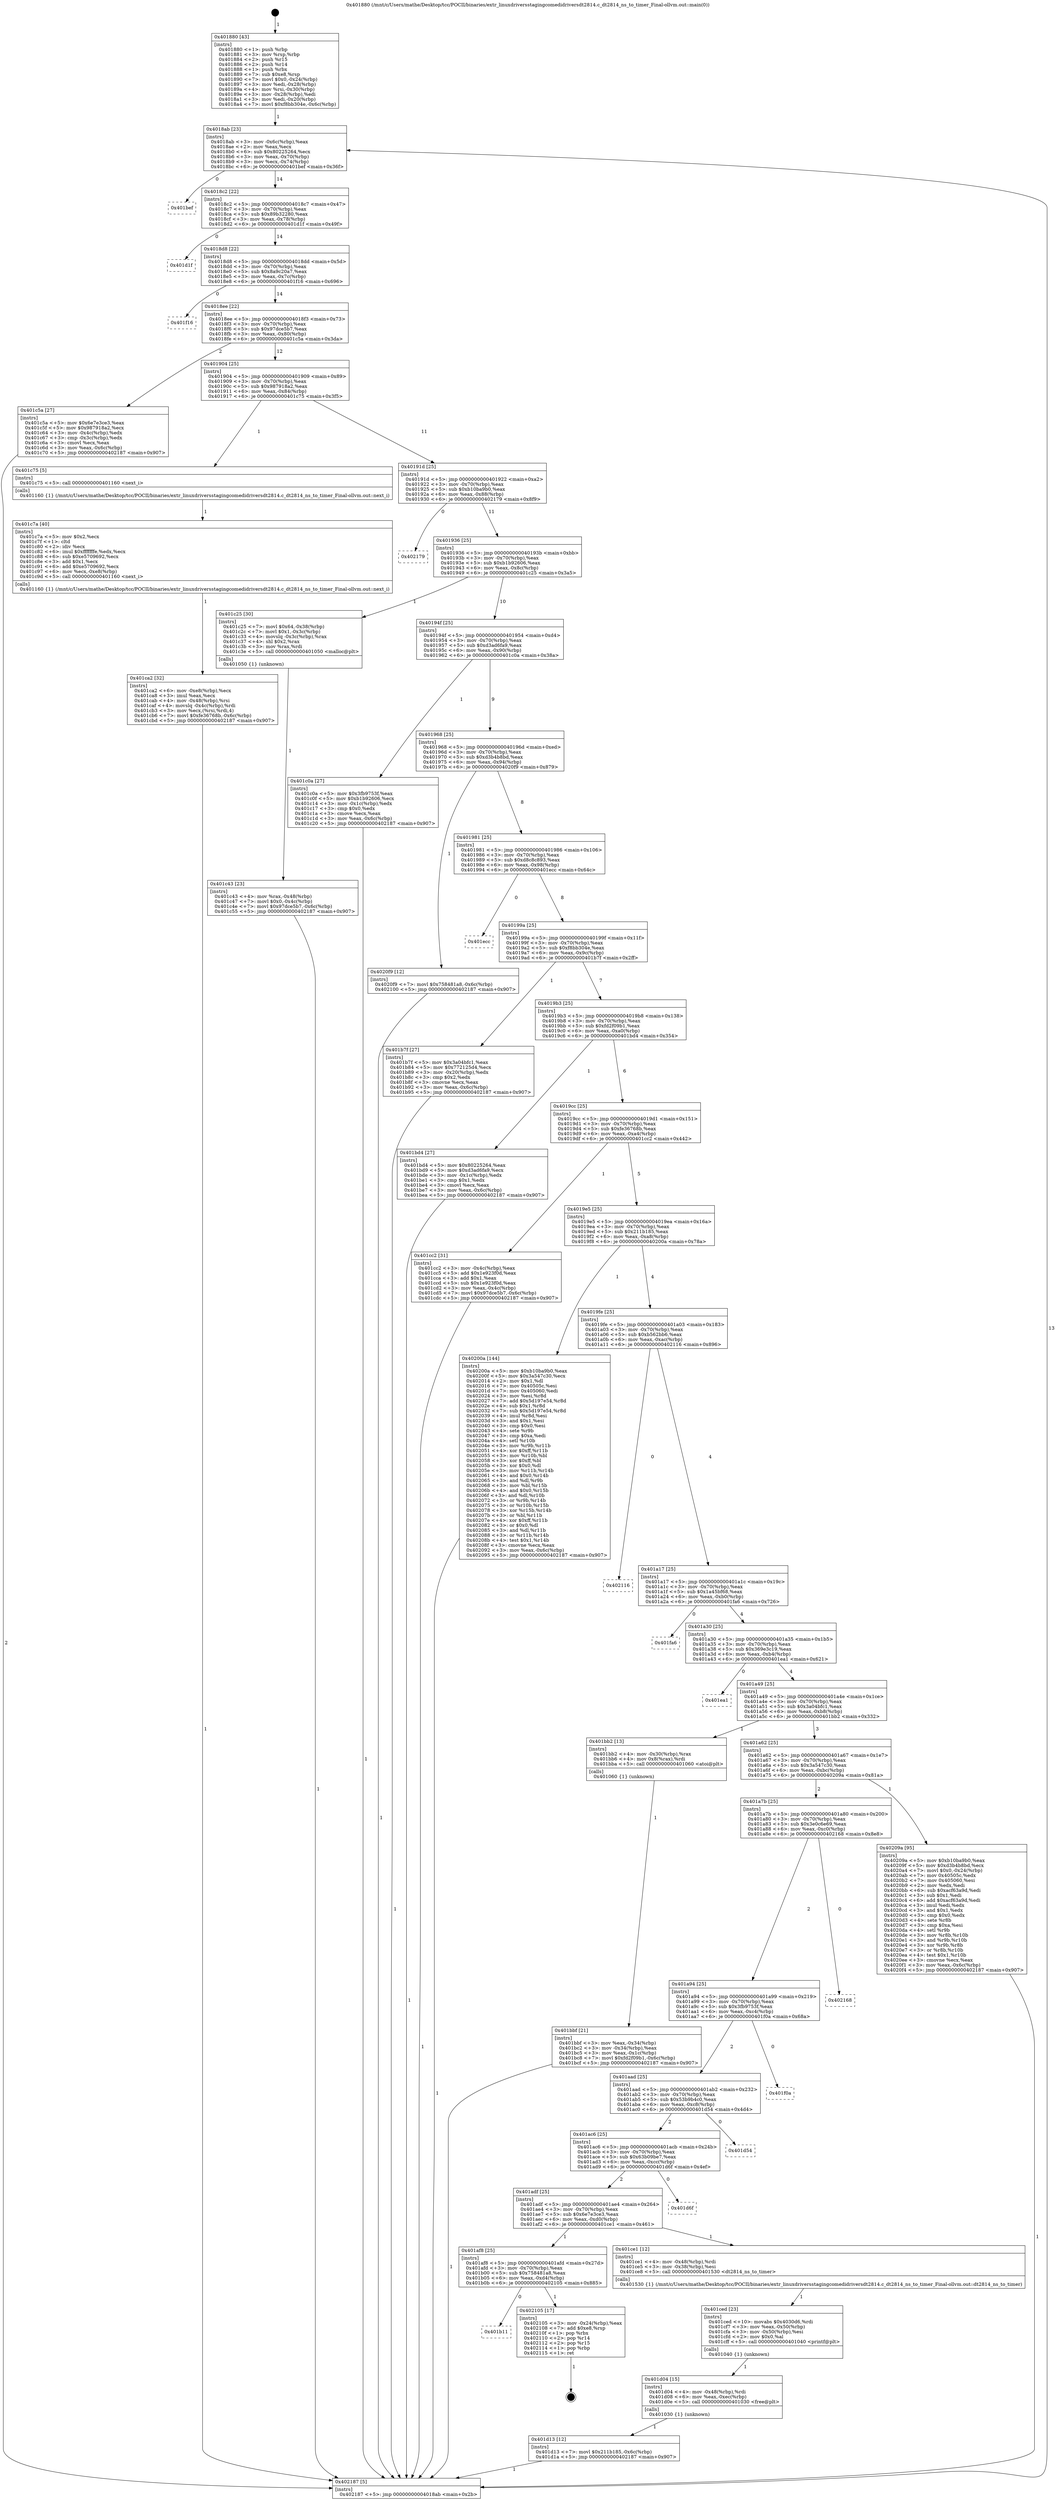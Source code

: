digraph "0x401880" {
  label = "0x401880 (/mnt/c/Users/mathe/Desktop/tcc/POCII/binaries/extr_linuxdriversstagingcomedidriversdt2814.c_dt2814_ns_to_timer_Final-ollvm.out::main(0))"
  labelloc = "t"
  node[shape=record]

  Entry [label="",width=0.3,height=0.3,shape=circle,fillcolor=black,style=filled]
  "0x4018ab" [label="{
     0x4018ab [23]\l
     | [instrs]\l
     &nbsp;&nbsp;0x4018ab \<+3\>: mov -0x6c(%rbp),%eax\l
     &nbsp;&nbsp;0x4018ae \<+2\>: mov %eax,%ecx\l
     &nbsp;&nbsp;0x4018b0 \<+6\>: sub $0x80225264,%ecx\l
     &nbsp;&nbsp;0x4018b6 \<+3\>: mov %eax,-0x70(%rbp)\l
     &nbsp;&nbsp;0x4018b9 \<+3\>: mov %ecx,-0x74(%rbp)\l
     &nbsp;&nbsp;0x4018bc \<+6\>: je 0000000000401bef \<main+0x36f\>\l
  }"]
  "0x401bef" [label="{
     0x401bef\l
  }", style=dashed]
  "0x4018c2" [label="{
     0x4018c2 [22]\l
     | [instrs]\l
     &nbsp;&nbsp;0x4018c2 \<+5\>: jmp 00000000004018c7 \<main+0x47\>\l
     &nbsp;&nbsp;0x4018c7 \<+3\>: mov -0x70(%rbp),%eax\l
     &nbsp;&nbsp;0x4018ca \<+5\>: sub $0x89b32280,%eax\l
     &nbsp;&nbsp;0x4018cf \<+3\>: mov %eax,-0x78(%rbp)\l
     &nbsp;&nbsp;0x4018d2 \<+6\>: je 0000000000401d1f \<main+0x49f\>\l
  }"]
  Exit [label="",width=0.3,height=0.3,shape=circle,fillcolor=black,style=filled,peripheries=2]
  "0x401d1f" [label="{
     0x401d1f\l
  }", style=dashed]
  "0x4018d8" [label="{
     0x4018d8 [22]\l
     | [instrs]\l
     &nbsp;&nbsp;0x4018d8 \<+5\>: jmp 00000000004018dd \<main+0x5d\>\l
     &nbsp;&nbsp;0x4018dd \<+3\>: mov -0x70(%rbp),%eax\l
     &nbsp;&nbsp;0x4018e0 \<+5\>: sub $0x8a9c20a7,%eax\l
     &nbsp;&nbsp;0x4018e5 \<+3\>: mov %eax,-0x7c(%rbp)\l
     &nbsp;&nbsp;0x4018e8 \<+6\>: je 0000000000401f16 \<main+0x696\>\l
  }"]
  "0x401b11" [label="{
     0x401b11\l
  }", style=dashed]
  "0x401f16" [label="{
     0x401f16\l
  }", style=dashed]
  "0x4018ee" [label="{
     0x4018ee [22]\l
     | [instrs]\l
     &nbsp;&nbsp;0x4018ee \<+5\>: jmp 00000000004018f3 \<main+0x73\>\l
     &nbsp;&nbsp;0x4018f3 \<+3\>: mov -0x70(%rbp),%eax\l
     &nbsp;&nbsp;0x4018f6 \<+5\>: sub $0x97dce5b7,%eax\l
     &nbsp;&nbsp;0x4018fb \<+3\>: mov %eax,-0x80(%rbp)\l
     &nbsp;&nbsp;0x4018fe \<+6\>: je 0000000000401c5a \<main+0x3da\>\l
  }"]
  "0x402105" [label="{
     0x402105 [17]\l
     | [instrs]\l
     &nbsp;&nbsp;0x402105 \<+3\>: mov -0x24(%rbp),%eax\l
     &nbsp;&nbsp;0x402108 \<+7\>: add $0xe8,%rsp\l
     &nbsp;&nbsp;0x40210f \<+1\>: pop %rbx\l
     &nbsp;&nbsp;0x402110 \<+2\>: pop %r14\l
     &nbsp;&nbsp;0x402112 \<+2\>: pop %r15\l
     &nbsp;&nbsp;0x402114 \<+1\>: pop %rbp\l
     &nbsp;&nbsp;0x402115 \<+1\>: ret\l
  }"]
  "0x401c5a" [label="{
     0x401c5a [27]\l
     | [instrs]\l
     &nbsp;&nbsp;0x401c5a \<+5\>: mov $0x6e7e3ce3,%eax\l
     &nbsp;&nbsp;0x401c5f \<+5\>: mov $0x987918a2,%ecx\l
     &nbsp;&nbsp;0x401c64 \<+3\>: mov -0x4c(%rbp),%edx\l
     &nbsp;&nbsp;0x401c67 \<+3\>: cmp -0x3c(%rbp),%edx\l
     &nbsp;&nbsp;0x401c6a \<+3\>: cmovl %ecx,%eax\l
     &nbsp;&nbsp;0x401c6d \<+3\>: mov %eax,-0x6c(%rbp)\l
     &nbsp;&nbsp;0x401c70 \<+5\>: jmp 0000000000402187 \<main+0x907\>\l
  }"]
  "0x401904" [label="{
     0x401904 [25]\l
     | [instrs]\l
     &nbsp;&nbsp;0x401904 \<+5\>: jmp 0000000000401909 \<main+0x89\>\l
     &nbsp;&nbsp;0x401909 \<+3\>: mov -0x70(%rbp),%eax\l
     &nbsp;&nbsp;0x40190c \<+5\>: sub $0x987918a2,%eax\l
     &nbsp;&nbsp;0x401911 \<+6\>: mov %eax,-0x84(%rbp)\l
     &nbsp;&nbsp;0x401917 \<+6\>: je 0000000000401c75 \<main+0x3f5\>\l
  }"]
  "0x401d13" [label="{
     0x401d13 [12]\l
     | [instrs]\l
     &nbsp;&nbsp;0x401d13 \<+7\>: movl $0x211b185,-0x6c(%rbp)\l
     &nbsp;&nbsp;0x401d1a \<+5\>: jmp 0000000000402187 \<main+0x907\>\l
  }"]
  "0x401c75" [label="{
     0x401c75 [5]\l
     | [instrs]\l
     &nbsp;&nbsp;0x401c75 \<+5\>: call 0000000000401160 \<next_i\>\l
     | [calls]\l
     &nbsp;&nbsp;0x401160 \{1\} (/mnt/c/Users/mathe/Desktop/tcc/POCII/binaries/extr_linuxdriversstagingcomedidriversdt2814.c_dt2814_ns_to_timer_Final-ollvm.out::next_i)\l
  }"]
  "0x40191d" [label="{
     0x40191d [25]\l
     | [instrs]\l
     &nbsp;&nbsp;0x40191d \<+5\>: jmp 0000000000401922 \<main+0xa2\>\l
     &nbsp;&nbsp;0x401922 \<+3\>: mov -0x70(%rbp),%eax\l
     &nbsp;&nbsp;0x401925 \<+5\>: sub $0xb10ba9b0,%eax\l
     &nbsp;&nbsp;0x40192a \<+6\>: mov %eax,-0x88(%rbp)\l
     &nbsp;&nbsp;0x401930 \<+6\>: je 0000000000402179 \<main+0x8f9\>\l
  }"]
  "0x401d04" [label="{
     0x401d04 [15]\l
     | [instrs]\l
     &nbsp;&nbsp;0x401d04 \<+4\>: mov -0x48(%rbp),%rdi\l
     &nbsp;&nbsp;0x401d08 \<+6\>: mov %eax,-0xec(%rbp)\l
     &nbsp;&nbsp;0x401d0e \<+5\>: call 0000000000401030 \<free@plt\>\l
     | [calls]\l
     &nbsp;&nbsp;0x401030 \{1\} (unknown)\l
  }"]
  "0x402179" [label="{
     0x402179\l
  }", style=dashed]
  "0x401936" [label="{
     0x401936 [25]\l
     | [instrs]\l
     &nbsp;&nbsp;0x401936 \<+5\>: jmp 000000000040193b \<main+0xbb\>\l
     &nbsp;&nbsp;0x40193b \<+3\>: mov -0x70(%rbp),%eax\l
     &nbsp;&nbsp;0x40193e \<+5\>: sub $0xb1b92606,%eax\l
     &nbsp;&nbsp;0x401943 \<+6\>: mov %eax,-0x8c(%rbp)\l
     &nbsp;&nbsp;0x401949 \<+6\>: je 0000000000401c25 \<main+0x3a5\>\l
  }"]
  "0x401ced" [label="{
     0x401ced [23]\l
     | [instrs]\l
     &nbsp;&nbsp;0x401ced \<+10\>: movabs $0x4030d6,%rdi\l
     &nbsp;&nbsp;0x401cf7 \<+3\>: mov %eax,-0x50(%rbp)\l
     &nbsp;&nbsp;0x401cfa \<+3\>: mov -0x50(%rbp),%esi\l
     &nbsp;&nbsp;0x401cfd \<+2\>: mov $0x0,%al\l
     &nbsp;&nbsp;0x401cff \<+5\>: call 0000000000401040 \<printf@plt\>\l
     | [calls]\l
     &nbsp;&nbsp;0x401040 \{1\} (unknown)\l
  }"]
  "0x401c25" [label="{
     0x401c25 [30]\l
     | [instrs]\l
     &nbsp;&nbsp;0x401c25 \<+7\>: movl $0x64,-0x38(%rbp)\l
     &nbsp;&nbsp;0x401c2c \<+7\>: movl $0x1,-0x3c(%rbp)\l
     &nbsp;&nbsp;0x401c33 \<+4\>: movslq -0x3c(%rbp),%rax\l
     &nbsp;&nbsp;0x401c37 \<+4\>: shl $0x2,%rax\l
     &nbsp;&nbsp;0x401c3b \<+3\>: mov %rax,%rdi\l
     &nbsp;&nbsp;0x401c3e \<+5\>: call 0000000000401050 \<malloc@plt\>\l
     | [calls]\l
     &nbsp;&nbsp;0x401050 \{1\} (unknown)\l
  }"]
  "0x40194f" [label="{
     0x40194f [25]\l
     | [instrs]\l
     &nbsp;&nbsp;0x40194f \<+5\>: jmp 0000000000401954 \<main+0xd4\>\l
     &nbsp;&nbsp;0x401954 \<+3\>: mov -0x70(%rbp),%eax\l
     &nbsp;&nbsp;0x401957 \<+5\>: sub $0xd3ad6fa9,%eax\l
     &nbsp;&nbsp;0x40195c \<+6\>: mov %eax,-0x90(%rbp)\l
     &nbsp;&nbsp;0x401962 \<+6\>: je 0000000000401c0a \<main+0x38a\>\l
  }"]
  "0x401af8" [label="{
     0x401af8 [25]\l
     | [instrs]\l
     &nbsp;&nbsp;0x401af8 \<+5\>: jmp 0000000000401afd \<main+0x27d\>\l
     &nbsp;&nbsp;0x401afd \<+3\>: mov -0x70(%rbp),%eax\l
     &nbsp;&nbsp;0x401b00 \<+5\>: sub $0x758481a8,%eax\l
     &nbsp;&nbsp;0x401b05 \<+6\>: mov %eax,-0xd4(%rbp)\l
     &nbsp;&nbsp;0x401b0b \<+6\>: je 0000000000402105 \<main+0x885\>\l
  }"]
  "0x401c0a" [label="{
     0x401c0a [27]\l
     | [instrs]\l
     &nbsp;&nbsp;0x401c0a \<+5\>: mov $0x3fb9753f,%eax\l
     &nbsp;&nbsp;0x401c0f \<+5\>: mov $0xb1b92606,%ecx\l
     &nbsp;&nbsp;0x401c14 \<+3\>: mov -0x1c(%rbp),%edx\l
     &nbsp;&nbsp;0x401c17 \<+3\>: cmp $0x0,%edx\l
     &nbsp;&nbsp;0x401c1a \<+3\>: cmove %ecx,%eax\l
     &nbsp;&nbsp;0x401c1d \<+3\>: mov %eax,-0x6c(%rbp)\l
     &nbsp;&nbsp;0x401c20 \<+5\>: jmp 0000000000402187 \<main+0x907\>\l
  }"]
  "0x401968" [label="{
     0x401968 [25]\l
     | [instrs]\l
     &nbsp;&nbsp;0x401968 \<+5\>: jmp 000000000040196d \<main+0xed\>\l
     &nbsp;&nbsp;0x40196d \<+3\>: mov -0x70(%rbp),%eax\l
     &nbsp;&nbsp;0x401970 \<+5\>: sub $0xd3b4b8bd,%eax\l
     &nbsp;&nbsp;0x401975 \<+6\>: mov %eax,-0x94(%rbp)\l
     &nbsp;&nbsp;0x40197b \<+6\>: je 00000000004020f9 \<main+0x879\>\l
  }"]
  "0x401ce1" [label="{
     0x401ce1 [12]\l
     | [instrs]\l
     &nbsp;&nbsp;0x401ce1 \<+4\>: mov -0x48(%rbp),%rdi\l
     &nbsp;&nbsp;0x401ce5 \<+3\>: mov -0x38(%rbp),%esi\l
     &nbsp;&nbsp;0x401ce8 \<+5\>: call 0000000000401530 \<dt2814_ns_to_timer\>\l
     | [calls]\l
     &nbsp;&nbsp;0x401530 \{1\} (/mnt/c/Users/mathe/Desktop/tcc/POCII/binaries/extr_linuxdriversstagingcomedidriversdt2814.c_dt2814_ns_to_timer_Final-ollvm.out::dt2814_ns_to_timer)\l
  }"]
  "0x4020f9" [label="{
     0x4020f9 [12]\l
     | [instrs]\l
     &nbsp;&nbsp;0x4020f9 \<+7\>: movl $0x758481a8,-0x6c(%rbp)\l
     &nbsp;&nbsp;0x402100 \<+5\>: jmp 0000000000402187 \<main+0x907\>\l
  }"]
  "0x401981" [label="{
     0x401981 [25]\l
     | [instrs]\l
     &nbsp;&nbsp;0x401981 \<+5\>: jmp 0000000000401986 \<main+0x106\>\l
     &nbsp;&nbsp;0x401986 \<+3\>: mov -0x70(%rbp),%eax\l
     &nbsp;&nbsp;0x401989 \<+5\>: sub $0xd8c8c893,%eax\l
     &nbsp;&nbsp;0x40198e \<+6\>: mov %eax,-0x98(%rbp)\l
     &nbsp;&nbsp;0x401994 \<+6\>: je 0000000000401ecc \<main+0x64c\>\l
  }"]
  "0x401adf" [label="{
     0x401adf [25]\l
     | [instrs]\l
     &nbsp;&nbsp;0x401adf \<+5\>: jmp 0000000000401ae4 \<main+0x264\>\l
     &nbsp;&nbsp;0x401ae4 \<+3\>: mov -0x70(%rbp),%eax\l
     &nbsp;&nbsp;0x401ae7 \<+5\>: sub $0x6e7e3ce3,%eax\l
     &nbsp;&nbsp;0x401aec \<+6\>: mov %eax,-0xd0(%rbp)\l
     &nbsp;&nbsp;0x401af2 \<+6\>: je 0000000000401ce1 \<main+0x461\>\l
  }"]
  "0x401ecc" [label="{
     0x401ecc\l
  }", style=dashed]
  "0x40199a" [label="{
     0x40199a [25]\l
     | [instrs]\l
     &nbsp;&nbsp;0x40199a \<+5\>: jmp 000000000040199f \<main+0x11f\>\l
     &nbsp;&nbsp;0x40199f \<+3\>: mov -0x70(%rbp),%eax\l
     &nbsp;&nbsp;0x4019a2 \<+5\>: sub $0xf8bb304e,%eax\l
     &nbsp;&nbsp;0x4019a7 \<+6\>: mov %eax,-0x9c(%rbp)\l
     &nbsp;&nbsp;0x4019ad \<+6\>: je 0000000000401b7f \<main+0x2ff\>\l
  }"]
  "0x401d6f" [label="{
     0x401d6f\l
  }", style=dashed]
  "0x401b7f" [label="{
     0x401b7f [27]\l
     | [instrs]\l
     &nbsp;&nbsp;0x401b7f \<+5\>: mov $0x3a04bfc1,%eax\l
     &nbsp;&nbsp;0x401b84 \<+5\>: mov $0x772125d4,%ecx\l
     &nbsp;&nbsp;0x401b89 \<+3\>: mov -0x20(%rbp),%edx\l
     &nbsp;&nbsp;0x401b8c \<+3\>: cmp $0x2,%edx\l
     &nbsp;&nbsp;0x401b8f \<+3\>: cmovne %ecx,%eax\l
     &nbsp;&nbsp;0x401b92 \<+3\>: mov %eax,-0x6c(%rbp)\l
     &nbsp;&nbsp;0x401b95 \<+5\>: jmp 0000000000402187 \<main+0x907\>\l
  }"]
  "0x4019b3" [label="{
     0x4019b3 [25]\l
     | [instrs]\l
     &nbsp;&nbsp;0x4019b3 \<+5\>: jmp 00000000004019b8 \<main+0x138\>\l
     &nbsp;&nbsp;0x4019b8 \<+3\>: mov -0x70(%rbp),%eax\l
     &nbsp;&nbsp;0x4019bb \<+5\>: sub $0xfd2f09b1,%eax\l
     &nbsp;&nbsp;0x4019c0 \<+6\>: mov %eax,-0xa0(%rbp)\l
     &nbsp;&nbsp;0x4019c6 \<+6\>: je 0000000000401bd4 \<main+0x354\>\l
  }"]
  "0x402187" [label="{
     0x402187 [5]\l
     | [instrs]\l
     &nbsp;&nbsp;0x402187 \<+5\>: jmp 00000000004018ab \<main+0x2b\>\l
  }"]
  "0x401880" [label="{
     0x401880 [43]\l
     | [instrs]\l
     &nbsp;&nbsp;0x401880 \<+1\>: push %rbp\l
     &nbsp;&nbsp;0x401881 \<+3\>: mov %rsp,%rbp\l
     &nbsp;&nbsp;0x401884 \<+2\>: push %r15\l
     &nbsp;&nbsp;0x401886 \<+2\>: push %r14\l
     &nbsp;&nbsp;0x401888 \<+1\>: push %rbx\l
     &nbsp;&nbsp;0x401889 \<+7\>: sub $0xe8,%rsp\l
     &nbsp;&nbsp;0x401890 \<+7\>: movl $0x0,-0x24(%rbp)\l
     &nbsp;&nbsp;0x401897 \<+3\>: mov %edi,-0x28(%rbp)\l
     &nbsp;&nbsp;0x40189a \<+4\>: mov %rsi,-0x30(%rbp)\l
     &nbsp;&nbsp;0x40189e \<+3\>: mov -0x28(%rbp),%edi\l
     &nbsp;&nbsp;0x4018a1 \<+3\>: mov %edi,-0x20(%rbp)\l
     &nbsp;&nbsp;0x4018a4 \<+7\>: movl $0xf8bb304e,-0x6c(%rbp)\l
  }"]
  "0x401ac6" [label="{
     0x401ac6 [25]\l
     | [instrs]\l
     &nbsp;&nbsp;0x401ac6 \<+5\>: jmp 0000000000401acb \<main+0x24b\>\l
     &nbsp;&nbsp;0x401acb \<+3\>: mov -0x70(%rbp),%eax\l
     &nbsp;&nbsp;0x401ace \<+5\>: sub $0x63b09be7,%eax\l
     &nbsp;&nbsp;0x401ad3 \<+6\>: mov %eax,-0xcc(%rbp)\l
     &nbsp;&nbsp;0x401ad9 \<+6\>: je 0000000000401d6f \<main+0x4ef\>\l
  }"]
  "0x401bd4" [label="{
     0x401bd4 [27]\l
     | [instrs]\l
     &nbsp;&nbsp;0x401bd4 \<+5\>: mov $0x80225264,%eax\l
     &nbsp;&nbsp;0x401bd9 \<+5\>: mov $0xd3ad6fa9,%ecx\l
     &nbsp;&nbsp;0x401bde \<+3\>: mov -0x1c(%rbp),%edx\l
     &nbsp;&nbsp;0x401be1 \<+3\>: cmp $0x1,%edx\l
     &nbsp;&nbsp;0x401be4 \<+3\>: cmovl %ecx,%eax\l
     &nbsp;&nbsp;0x401be7 \<+3\>: mov %eax,-0x6c(%rbp)\l
     &nbsp;&nbsp;0x401bea \<+5\>: jmp 0000000000402187 \<main+0x907\>\l
  }"]
  "0x4019cc" [label="{
     0x4019cc [25]\l
     | [instrs]\l
     &nbsp;&nbsp;0x4019cc \<+5\>: jmp 00000000004019d1 \<main+0x151\>\l
     &nbsp;&nbsp;0x4019d1 \<+3\>: mov -0x70(%rbp),%eax\l
     &nbsp;&nbsp;0x4019d4 \<+5\>: sub $0xfe36768b,%eax\l
     &nbsp;&nbsp;0x4019d9 \<+6\>: mov %eax,-0xa4(%rbp)\l
     &nbsp;&nbsp;0x4019df \<+6\>: je 0000000000401cc2 \<main+0x442\>\l
  }"]
  "0x401d54" [label="{
     0x401d54\l
  }", style=dashed]
  "0x401cc2" [label="{
     0x401cc2 [31]\l
     | [instrs]\l
     &nbsp;&nbsp;0x401cc2 \<+3\>: mov -0x4c(%rbp),%eax\l
     &nbsp;&nbsp;0x401cc5 \<+5\>: add $0x1e923f0d,%eax\l
     &nbsp;&nbsp;0x401cca \<+3\>: add $0x1,%eax\l
     &nbsp;&nbsp;0x401ccd \<+5\>: sub $0x1e923f0d,%eax\l
     &nbsp;&nbsp;0x401cd2 \<+3\>: mov %eax,-0x4c(%rbp)\l
     &nbsp;&nbsp;0x401cd5 \<+7\>: movl $0x97dce5b7,-0x6c(%rbp)\l
     &nbsp;&nbsp;0x401cdc \<+5\>: jmp 0000000000402187 \<main+0x907\>\l
  }"]
  "0x4019e5" [label="{
     0x4019e5 [25]\l
     | [instrs]\l
     &nbsp;&nbsp;0x4019e5 \<+5\>: jmp 00000000004019ea \<main+0x16a\>\l
     &nbsp;&nbsp;0x4019ea \<+3\>: mov -0x70(%rbp),%eax\l
     &nbsp;&nbsp;0x4019ed \<+5\>: sub $0x211b185,%eax\l
     &nbsp;&nbsp;0x4019f2 \<+6\>: mov %eax,-0xa8(%rbp)\l
     &nbsp;&nbsp;0x4019f8 \<+6\>: je 000000000040200a \<main+0x78a\>\l
  }"]
  "0x401aad" [label="{
     0x401aad [25]\l
     | [instrs]\l
     &nbsp;&nbsp;0x401aad \<+5\>: jmp 0000000000401ab2 \<main+0x232\>\l
     &nbsp;&nbsp;0x401ab2 \<+3\>: mov -0x70(%rbp),%eax\l
     &nbsp;&nbsp;0x401ab5 \<+5\>: sub $0x53b9b4c0,%eax\l
     &nbsp;&nbsp;0x401aba \<+6\>: mov %eax,-0xc8(%rbp)\l
     &nbsp;&nbsp;0x401ac0 \<+6\>: je 0000000000401d54 \<main+0x4d4\>\l
  }"]
  "0x40200a" [label="{
     0x40200a [144]\l
     | [instrs]\l
     &nbsp;&nbsp;0x40200a \<+5\>: mov $0xb10ba9b0,%eax\l
     &nbsp;&nbsp;0x40200f \<+5\>: mov $0x3a547c30,%ecx\l
     &nbsp;&nbsp;0x402014 \<+2\>: mov $0x1,%dl\l
     &nbsp;&nbsp;0x402016 \<+7\>: mov 0x40505c,%esi\l
     &nbsp;&nbsp;0x40201d \<+7\>: mov 0x405060,%edi\l
     &nbsp;&nbsp;0x402024 \<+3\>: mov %esi,%r8d\l
     &nbsp;&nbsp;0x402027 \<+7\>: add $0x5d197e54,%r8d\l
     &nbsp;&nbsp;0x40202e \<+4\>: sub $0x1,%r8d\l
     &nbsp;&nbsp;0x402032 \<+7\>: sub $0x5d197e54,%r8d\l
     &nbsp;&nbsp;0x402039 \<+4\>: imul %r8d,%esi\l
     &nbsp;&nbsp;0x40203d \<+3\>: and $0x1,%esi\l
     &nbsp;&nbsp;0x402040 \<+3\>: cmp $0x0,%esi\l
     &nbsp;&nbsp;0x402043 \<+4\>: sete %r9b\l
     &nbsp;&nbsp;0x402047 \<+3\>: cmp $0xa,%edi\l
     &nbsp;&nbsp;0x40204a \<+4\>: setl %r10b\l
     &nbsp;&nbsp;0x40204e \<+3\>: mov %r9b,%r11b\l
     &nbsp;&nbsp;0x402051 \<+4\>: xor $0xff,%r11b\l
     &nbsp;&nbsp;0x402055 \<+3\>: mov %r10b,%bl\l
     &nbsp;&nbsp;0x402058 \<+3\>: xor $0xff,%bl\l
     &nbsp;&nbsp;0x40205b \<+3\>: xor $0x0,%dl\l
     &nbsp;&nbsp;0x40205e \<+3\>: mov %r11b,%r14b\l
     &nbsp;&nbsp;0x402061 \<+4\>: and $0x0,%r14b\l
     &nbsp;&nbsp;0x402065 \<+3\>: and %dl,%r9b\l
     &nbsp;&nbsp;0x402068 \<+3\>: mov %bl,%r15b\l
     &nbsp;&nbsp;0x40206b \<+4\>: and $0x0,%r15b\l
     &nbsp;&nbsp;0x40206f \<+3\>: and %dl,%r10b\l
     &nbsp;&nbsp;0x402072 \<+3\>: or %r9b,%r14b\l
     &nbsp;&nbsp;0x402075 \<+3\>: or %r10b,%r15b\l
     &nbsp;&nbsp;0x402078 \<+3\>: xor %r15b,%r14b\l
     &nbsp;&nbsp;0x40207b \<+3\>: or %bl,%r11b\l
     &nbsp;&nbsp;0x40207e \<+4\>: xor $0xff,%r11b\l
     &nbsp;&nbsp;0x402082 \<+3\>: or $0x0,%dl\l
     &nbsp;&nbsp;0x402085 \<+3\>: and %dl,%r11b\l
     &nbsp;&nbsp;0x402088 \<+3\>: or %r11b,%r14b\l
     &nbsp;&nbsp;0x40208b \<+4\>: test $0x1,%r14b\l
     &nbsp;&nbsp;0x40208f \<+3\>: cmovne %ecx,%eax\l
     &nbsp;&nbsp;0x402092 \<+3\>: mov %eax,-0x6c(%rbp)\l
     &nbsp;&nbsp;0x402095 \<+5\>: jmp 0000000000402187 \<main+0x907\>\l
  }"]
  "0x4019fe" [label="{
     0x4019fe [25]\l
     | [instrs]\l
     &nbsp;&nbsp;0x4019fe \<+5\>: jmp 0000000000401a03 \<main+0x183\>\l
     &nbsp;&nbsp;0x401a03 \<+3\>: mov -0x70(%rbp),%eax\l
     &nbsp;&nbsp;0x401a06 \<+5\>: sub $0xb562bb6,%eax\l
     &nbsp;&nbsp;0x401a0b \<+6\>: mov %eax,-0xac(%rbp)\l
     &nbsp;&nbsp;0x401a11 \<+6\>: je 0000000000402116 \<main+0x896\>\l
  }"]
  "0x401f0a" [label="{
     0x401f0a\l
  }", style=dashed]
  "0x402116" [label="{
     0x402116\l
  }", style=dashed]
  "0x401a17" [label="{
     0x401a17 [25]\l
     | [instrs]\l
     &nbsp;&nbsp;0x401a17 \<+5\>: jmp 0000000000401a1c \<main+0x19c\>\l
     &nbsp;&nbsp;0x401a1c \<+3\>: mov -0x70(%rbp),%eax\l
     &nbsp;&nbsp;0x401a1f \<+5\>: sub $0x1a45bf68,%eax\l
     &nbsp;&nbsp;0x401a24 \<+6\>: mov %eax,-0xb0(%rbp)\l
     &nbsp;&nbsp;0x401a2a \<+6\>: je 0000000000401fa6 \<main+0x726\>\l
  }"]
  "0x401a94" [label="{
     0x401a94 [25]\l
     | [instrs]\l
     &nbsp;&nbsp;0x401a94 \<+5\>: jmp 0000000000401a99 \<main+0x219\>\l
     &nbsp;&nbsp;0x401a99 \<+3\>: mov -0x70(%rbp),%eax\l
     &nbsp;&nbsp;0x401a9c \<+5\>: sub $0x3fb9753f,%eax\l
     &nbsp;&nbsp;0x401aa1 \<+6\>: mov %eax,-0xc4(%rbp)\l
     &nbsp;&nbsp;0x401aa7 \<+6\>: je 0000000000401f0a \<main+0x68a\>\l
  }"]
  "0x401fa6" [label="{
     0x401fa6\l
  }", style=dashed]
  "0x401a30" [label="{
     0x401a30 [25]\l
     | [instrs]\l
     &nbsp;&nbsp;0x401a30 \<+5\>: jmp 0000000000401a35 \<main+0x1b5\>\l
     &nbsp;&nbsp;0x401a35 \<+3\>: mov -0x70(%rbp),%eax\l
     &nbsp;&nbsp;0x401a38 \<+5\>: sub $0x369e3c19,%eax\l
     &nbsp;&nbsp;0x401a3d \<+6\>: mov %eax,-0xb4(%rbp)\l
     &nbsp;&nbsp;0x401a43 \<+6\>: je 0000000000401ea1 \<main+0x621\>\l
  }"]
  "0x402168" [label="{
     0x402168\l
  }", style=dashed]
  "0x401ea1" [label="{
     0x401ea1\l
  }", style=dashed]
  "0x401a49" [label="{
     0x401a49 [25]\l
     | [instrs]\l
     &nbsp;&nbsp;0x401a49 \<+5\>: jmp 0000000000401a4e \<main+0x1ce\>\l
     &nbsp;&nbsp;0x401a4e \<+3\>: mov -0x70(%rbp),%eax\l
     &nbsp;&nbsp;0x401a51 \<+5\>: sub $0x3a04bfc1,%eax\l
     &nbsp;&nbsp;0x401a56 \<+6\>: mov %eax,-0xb8(%rbp)\l
     &nbsp;&nbsp;0x401a5c \<+6\>: je 0000000000401bb2 \<main+0x332\>\l
  }"]
  "0x401a7b" [label="{
     0x401a7b [25]\l
     | [instrs]\l
     &nbsp;&nbsp;0x401a7b \<+5\>: jmp 0000000000401a80 \<main+0x200\>\l
     &nbsp;&nbsp;0x401a80 \<+3\>: mov -0x70(%rbp),%eax\l
     &nbsp;&nbsp;0x401a83 \<+5\>: sub $0x3e0c6e69,%eax\l
     &nbsp;&nbsp;0x401a88 \<+6\>: mov %eax,-0xc0(%rbp)\l
     &nbsp;&nbsp;0x401a8e \<+6\>: je 0000000000402168 \<main+0x8e8\>\l
  }"]
  "0x401bb2" [label="{
     0x401bb2 [13]\l
     | [instrs]\l
     &nbsp;&nbsp;0x401bb2 \<+4\>: mov -0x30(%rbp),%rax\l
     &nbsp;&nbsp;0x401bb6 \<+4\>: mov 0x8(%rax),%rdi\l
     &nbsp;&nbsp;0x401bba \<+5\>: call 0000000000401060 \<atoi@plt\>\l
     | [calls]\l
     &nbsp;&nbsp;0x401060 \{1\} (unknown)\l
  }"]
  "0x401a62" [label="{
     0x401a62 [25]\l
     | [instrs]\l
     &nbsp;&nbsp;0x401a62 \<+5\>: jmp 0000000000401a67 \<main+0x1e7\>\l
     &nbsp;&nbsp;0x401a67 \<+3\>: mov -0x70(%rbp),%eax\l
     &nbsp;&nbsp;0x401a6a \<+5\>: sub $0x3a547c30,%eax\l
     &nbsp;&nbsp;0x401a6f \<+6\>: mov %eax,-0xbc(%rbp)\l
     &nbsp;&nbsp;0x401a75 \<+6\>: je 000000000040209a \<main+0x81a\>\l
  }"]
  "0x401bbf" [label="{
     0x401bbf [21]\l
     | [instrs]\l
     &nbsp;&nbsp;0x401bbf \<+3\>: mov %eax,-0x34(%rbp)\l
     &nbsp;&nbsp;0x401bc2 \<+3\>: mov -0x34(%rbp),%eax\l
     &nbsp;&nbsp;0x401bc5 \<+3\>: mov %eax,-0x1c(%rbp)\l
     &nbsp;&nbsp;0x401bc8 \<+7\>: movl $0xfd2f09b1,-0x6c(%rbp)\l
     &nbsp;&nbsp;0x401bcf \<+5\>: jmp 0000000000402187 \<main+0x907\>\l
  }"]
  "0x401c43" [label="{
     0x401c43 [23]\l
     | [instrs]\l
     &nbsp;&nbsp;0x401c43 \<+4\>: mov %rax,-0x48(%rbp)\l
     &nbsp;&nbsp;0x401c47 \<+7\>: movl $0x0,-0x4c(%rbp)\l
     &nbsp;&nbsp;0x401c4e \<+7\>: movl $0x97dce5b7,-0x6c(%rbp)\l
     &nbsp;&nbsp;0x401c55 \<+5\>: jmp 0000000000402187 \<main+0x907\>\l
  }"]
  "0x401c7a" [label="{
     0x401c7a [40]\l
     | [instrs]\l
     &nbsp;&nbsp;0x401c7a \<+5\>: mov $0x2,%ecx\l
     &nbsp;&nbsp;0x401c7f \<+1\>: cltd\l
     &nbsp;&nbsp;0x401c80 \<+2\>: idiv %ecx\l
     &nbsp;&nbsp;0x401c82 \<+6\>: imul $0xfffffffe,%edx,%ecx\l
     &nbsp;&nbsp;0x401c88 \<+6\>: sub $0xe5709692,%ecx\l
     &nbsp;&nbsp;0x401c8e \<+3\>: add $0x1,%ecx\l
     &nbsp;&nbsp;0x401c91 \<+6\>: add $0xe5709692,%ecx\l
     &nbsp;&nbsp;0x401c97 \<+6\>: mov %ecx,-0xe8(%rbp)\l
     &nbsp;&nbsp;0x401c9d \<+5\>: call 0000000000401160 \<next_i\>\l
     | [calls]\l
     &nbsp;&nbsp;0x401160 \{1\} (/mnt/c/Users/mathe/Desktop/tcc/POCII/binaries/extr_linuxdriversstagingcomedidriversdt2814.c_dt2814_ns_to_timer_Final-ollvm.out::next_i)\l
  }"]
  "0x401ca2" [label="{
     0x401ca2 [32]\l
     | [instrs]\l
     &nbsp;&nbsp;0x401ca2 \<+6\>: mov -0xe8(%rbp),%ecx\l
     &nbsp;&nbsp;0x401ca8 \<+3\>: imul %eax,%ecx\l
     &nbsp;&nbsp;0x401cab \<+4\>: mov -0x48(%rbp),%rsi\l
     &nbsp;&nbsp;0x401caf \<+4\>: movslq -0x4c(%rbp),%rdi\l
     &nbsp;&nbsp;0x401cb3 \<+3\>: mov %ecx,(%rsi,%rdi,4)\l
     &nbsp;&nbsp;0x401cb6 \<+7\>: movl $0xfe36768b,-0x6c(%rbp)\l
     &nbsp;&nbsp;0x401cbd \<+5\>: jmp 0000000000402187 \<main+0x907\>\l
  }"]
  "0x40209a" [label="{
     0x40209a [95]\l
     | [instrs]\l
     &nbsp;&nbsp;0x40209a \<+5\>: mov $0xb10ba9b0,%eax\l
     &nbsp;&nbsp;0x40209f \<+5\>: mov $0xd3b4b8bd,%ecx\l
     &nbsp;&nbsp;0x4020a4 \<+7\>: movl $0x0,-0x24(%rbp)\l
     &nbsp;&nbsp;0x4020ab \<+7\>: mov 0x40505c,%edx\l
     &nbsp;&nbsp;0x4020b2 \<+7\>: mov 0x405060,%esi\l
     &nbsp;&nbsp;0x4020b9 \<+2\>: mov %edx,%edi\l
     &nbsp;&nbsp;0x4020bb \<+6\>: sub $0xacf63a9d,%edi\l
     &nbsp;&nbsp;0x4020c1 \<+3\>: sub $0x1,%edi\l
     &nbsp;&nbsp;0x4020c4 \<+6\>: add $0xacf63a9d,%edi\l
     &nbsp;&nbsp;0x4020ca \<+3\>: imul %edi,%edx\l
     &nbsp;&nbsp;0x4020cd \<+3\>: and $0x1,%edx\l
     &nbsp;&nbsp;0x4020d0 \<+3\>: cmp $0x0,%edx\l
     &nbsp;&nbsp;0x4020d3 \<+4\>: sete %r8b\l
     &nbsp;&nbsp;0x4020d7 \<+3\>: cmp $0xa,%esi\l
     &nbsp;&nbsp;0x4020da \<+4\>: setl %r9b\l
     &nbsp;&nbsp;0x4020de \<+3\>: mov %r8b,%r10b\l
     &nbsp;&nbsp;0x4020e1 \<+3\>: and %r9b,%r10b\l
     &nbsp;&nbsp;0x4020e4 \<+3\>: xor %r9b,%r8b\l
     &nbsp;&nbsp;0x4020e7 \<+3\>: or %r8b,%r10b\l
     &nbsp;&nbsp;0x4020ea \<+4\>: test $0x1,%r10b\l
     &nbsp;&nbsp;0x4020ee \<+3\>: cmovne %ecx,%eax\l
     &nbsp;&nbsp;0x4020f1 \<+3\>: mov %eax,-0x6c(%rbp)\l
     &nbsp;&nbsp;0x4020f4 \<+5\>: jmp 0000000000402187 \<main+0x907\>\l
  }"]
  Entry -> "0x401880" [label=" 1"]
  "0x4018ab" -> "0x401bef" [label=" 0"]
  "0x4018ab" -> "0x4018c2" [label=" 14"]
  "0x402105" -> Exit [label=" 1"]
  "0x4018c2" -> "0x401d1f" [label=" 0"]
  "0x4018c2" -> "0x4018d8" [label=" 14"]
  "0x401af8" -> "0x401b11" [label=" 0"]
  "0x4018d8" -> "0x401f16" [label=" 0"]
  "0x4018d8" -> "0x4018ee" [label=" 14"]
  "0x401af8" -> "0x402105" [label=" 1"]
  "0x4018ee" -> "0x401c5a" [label=" 2"]
  "0x4018ee" -> "0x401904" [label=" 12"]
  "0x4020f9" -> "0x402187" [label=" 1"]
  "0x401904" -> "0x401c75" [label=" 1"]
  "0x401904" -> "0x40191d" [label=" 11"]
  "0x40209a" -> "0x402187" [label=" 1"]
  "0x40191d" -> "0x402179" [label=" 0"]
  "0x40191d" -> "0x401936" [label=" 11"]
  "0x40200a" -> "0x402187" [label=" 1"]
  "0x401936" -> "0x401c25" [label=" 1"]
  "0x401936" -> "0x40194f" [label=" 10"]
  "0x401d13" -> "0x402187" [label=" 1"]
  "0x40194f" -> "0x401c0a" [label=" 1"]
  "0x40194f" -> "0x401968" [label=" 9"]
  "0x401d04" -> "0x401d13" [label=" 1"]
  "0x401968" -> "0x4020f9" [label=" 1"]
  "0x401968" -> "0x401981" [label=" 8"]
  "0x401ced" -> "0x401d04" [label=" 1"]
  "0x401981" -> "0x401ecc" [label=" 0"]
  "0x401981" -> "0x40199a" [label=" 8"]
  "0x401adf" -> "0x401af8" [label=" 1"]
  "0x40199a" -> "0x401b7f" [label=" 1"]
  "0x40199a" -> "0x4019b3" [label=" 7"]
  "0x401b7f" -> "0x402187" [label=" 1"]
  "0x401880" -> "0x4018ab" [label=" 1"]
  "0x402187" -> "0x4018ab" [label=" 13"]
  "0x401adf" -> "0x401ce1" [label=" 1"]
  "0x4019b3" -> "0x401bd4" [label=" 1"]
  "0x4019b3" -> "0x4019cc" [label=" 6"]
  "0x401ac6" -> "0x401adf" [label=" 2"]
  "0x4019cc" -> "0x401cc2" [label=" 1"]
  "0x4019cc" -> "0x4019e5" [label=" 5"]
  "0x401ac6" -> "0x401d6f" [label=" 0"]
  "0x4019e5" -> "0x40200a" [label=" 1"]
  "0x4019e5" -> "0x4019fe" [label=" 4"]
  "0x401aad" -> "0x401ac6" [label=" 2"]
  "0x4019fe" -> "0x402116" [label=" 0"]
  "0x4019fe" -> "0x401a17" [label=" 4"]
  "0x401aad" -> "0x401d54" [label=" 0"]
  "0x401a17" -> "0x401fa6" [label=" 0"]
  "0x401a17" -> "0x401a30" [label=" 4"]
  "0x401a94" -> "0x401aad" [label=" 2"]
  "0x401a30" -> "0x401ea1" [label=" 0"]
  "0x401a30" -> "0x401a49" [label=" 4"]
  "0x401a94" -> "0x401f0a" [label=" 0"]
  "0x401a49" -> "0x401bb2" [label=" 1"]
  "0x401a49" -> "0x401a62" [label=" 3"]
  "0x401bb2" -> "0x401bbf" [label=" 1"]
  "0x401bbf" -> "0x402187" [label=" 1"]
  "0x401bd4" -> "0x402187" [label=" 1"]
  "0x401c0a" -> "0x402187" [label=" 1"]
  "0x401c25" -> "0x401c43" [label=" 1"]
  "0x401c43" -> "0x402187" [label=" 1"]
  "0x401c5a" -> "0x402187" [label=" 2"]
  "0x401c75" -> "0x401c7a" [label=" 1"]
  "0x401c7a" -> "0x401ca2" [label=" 1"]
  "0x401ca2" -> "0x402187" [label=" 1"]
  "0x401cc2" -> "0x402187" [label=" 1"]
  "0x401a7b" -> "0x401a94" [label=" 2"]
  "0x401a62" -> "0x40209a" [label=" 1"]
  "0x401a62" -> "0x401a7b" [label=" 2"]
  "0x401ce1" -> "0x401ced" [label=" 1"]
  "0x401a7b" -> "0x402168" [label=" 0"]
}
